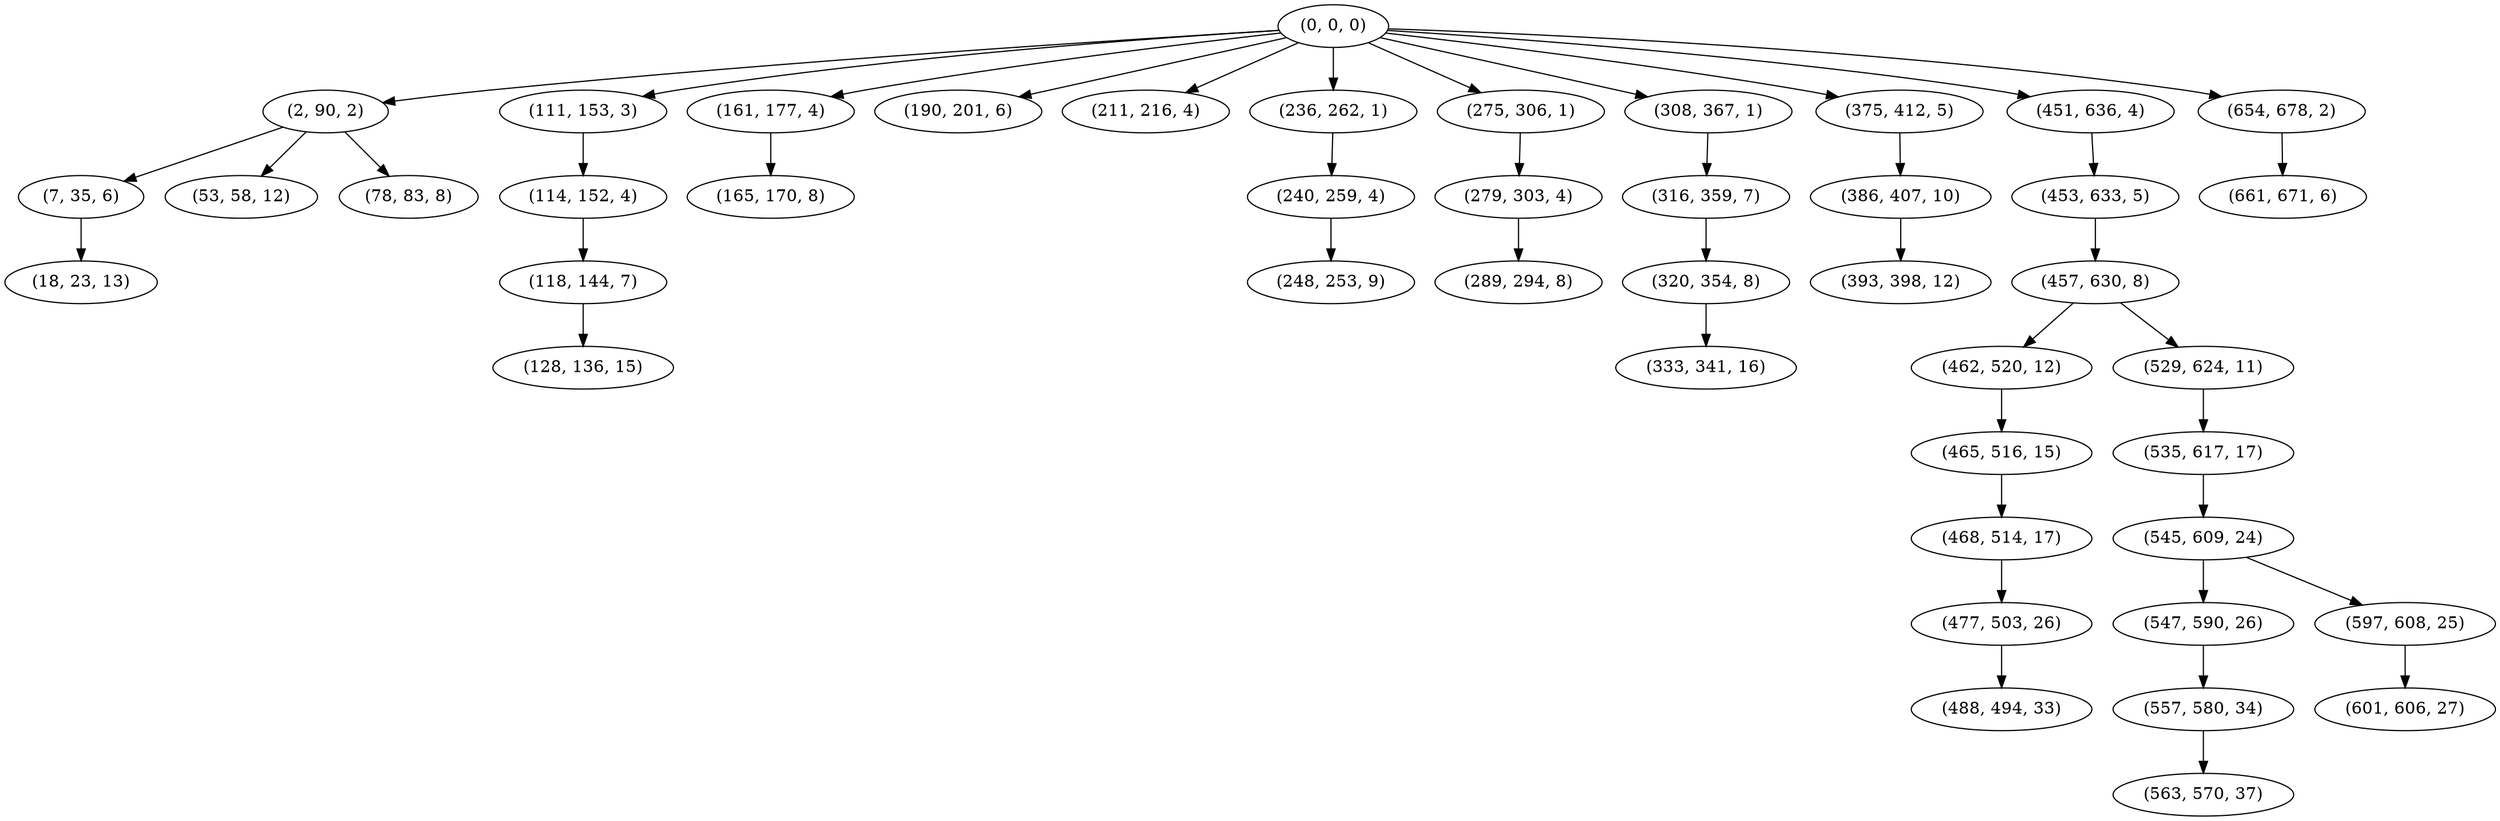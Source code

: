 digraph tree {
    "(0, 0, 0)";
    "(2, 90, 2)";
    "(7, 35, 6)";
    "(18, 23, 13)";
    "(53, 58, 12)";
    "(78, 83, 8)";
    "(111, 153, 3)";
    "(114, 152, 4)";
    "(118, 144, 7)";
    "(128, 136, 15)";
    "(161, 177, 4)";
    "(165, 170, 8)";
    "(190, 201, 6)";
    "(211, 216, 4)";
    "(236, 262, 1)";
    "(240, 259, 4)";
    "(248, 253, 9)";
    "(275, 306, 1)";
    "(279, 303, 4)";
    "(289, 294, 8)";
    "(308, 367, 1)";
    "(316, 359, 7)";
    "(320, 354, 8)";
    "(333, 341, 16)";
    "(375, 412, 5)";
    "(386, 407, 10)";
    "(393, 398, 12)";
    "(451, 636, 4)";
    "(453, 633, 5)";
    "(457, 630, 8)";
    "(462, 520, 12)";
    "(465, 516, 15)";
    "(468, 514, 17)";
    "(477, 503, 26)";
    "(488, 494, 33)";
    "(529, 624, 11)";
    "(535, 617, 17)";
    "(545, 609, 24)";
    "(547, 590, 26)";
    "(557, 580, 34)";
    "(563, 570, 37)";
    "(597, 608, 25)";
    "(601, 606, 27)";
    "(654, 678, 2)";
    "(661, 671, 6)";
    "(0, 0, 0)" -> "(2, 90, 2)";
    "(0, 0, 0)" -> "(111, 153, 3)";
    "(0, 0, 0)" -> "(161, 177, 4)";
    "(0, 0, 0)" -> "(190, 201, 6)";
    "(0, 0, 0)" -> "(211, 216, 4)";
    "(0, 0, 0)" -> "(236, 262, 1)";
    "(0, 0, 0)" -> "(275, 306, 1)";
    "(0, 0, 0)" -> "(308, 367, 1)";
    "(0, 0, 0)" -> "(375, 412, 5)";
    "(0, 0, 0)" -> "(451, 636, 4)";
    "(0, 0, 0)" -> "(654, 678, 2)";
    "(2, 90, 2)" -> "(7, 35, 6)";
    "(2, 90, 2)" -> "(53, 58, 12)";
    "(2, 90, 2)" -> "(78, 83, 8)";
    "(7, 35, 6)" -> "(18, 23, 13)";
    "(111, 153, 3)" -> "(114, 152, 4)";
    "(114, 152, 4)" -> "(118, 144, 7)";
    "(118, 144, 7)" -> "(128, 136, 15)";
    "(161, 177, 4)" -> "(165, 170, 8)";
    "(236, 262, 1)" -> "(240, 259, 4)";
    "(240, 259, 4)" -> "(248, 253, 9)";
    "(275, 306, 1)" -> "(279, 303, 4)";
    "(279, 303, 4)" -> "(289, 294, 8)";
    "(308, 367, 1)" -> "(316, 359, 7)";
    "(316, 359, 7)" -> "(320, 354, 8)";
    "(320, 354, 8)" -> "(333, 341, 16)";
    "(375, 412, 5)" -> "(386, 407, 10)";
    "(386, 407, 10)" -> "(393, 398, 12)";
    "(451, 636, 4)" -> "(453, 633, 5)";
    "(453, 633, 5)" -> "(457, 630, 8)";
    "(457, 630, 8)" -> "(462, 520, 12)";
    "(457, 630, 8)" -> "(529, 624, 11)";
    "(462, 520, 12)" -> "(465, 516, 15)";
    "(465, 516, 15)" -> "(468, 514, 17)";
    "(468, 514, 17)" -> "(477, 503, 26)";
    "(477, 503, 26)" -> "(488, 494, 33)";
    "(529, 624, 11)" -> "(535, 617, 17)";
    "(535, 617, 17)" -> "(545, 609, 24)";
    "(545, 609, 24)" -> "(547, 590, 26)";
    "(545, 609, 24)" -> "(597, 608, 25)";
    "(547, 590, 26)" -> "(557, 580, 34)";
    "(557, 580, 34)" -> "(563, 570, 37)";
    "(597, 608, 25)" -> "(601, 606, 27)";
    "(654, 678, 2)" -> "(661, 671, 6)";
}
